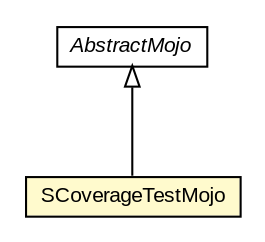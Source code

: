 #!/usr/local/bin/dot
#
# Class diagram 
# Generated by UMLGraph version R5_6-24-gf6e263 (http://www.umlgraph.org/)
#

digraph G {
	edge [fontname="arial",fontsize=10,labelfontname="arial",labelfontsize=10];
	node [fontname="arial",fontsize=10,shape=plaintext];
	nodesep=0.25;
	ranksep=0.5;
	// org.scoverage.plugin.SCoverageTestMojo
	c195 [label=<<table title="org.scoverage.plugin.SCoverageTestMojo" border="0" cellborder="1" cellspacing="0" cellpadding="2" port="p" bgcolor="lemonChiffon" href="./SCoverageTestMojo.html">
		<tr><td><table border="0" cellspacing="0" cellpadding="1">
<tr><td align="center" balign="center"> SCoverageTestMojo </td></tr>
		</table></td></tr>
		</table>>, URL="./SCoverageTestMojo.html", fontname="arial", fontcolor="black", fontsize=10.0];
	//org.scoverage.plugin.SCoverageTestMojo extends org.apache.maven.plugin.AbstractMojo
	c207:p -> c195:p [dir=back,arrowtail=empty];
	// org.apache.maven.plugin.AbstractMojo
	c207 [label=<<table title="org.apache.maven.plugin.AbstractMojo" border="0" cellborder="1" cellspacing="0" cellpadding="2" port="p">
		<tr><td><table border="0" cellspacing="0" cellpadding="1">
<tr><td align="center" balign="center"><font face="arial italic"> AbstractMojo </font></td></tr>
		</table></td></tr>
		</table>>, URL="null", fontname="arial", fontcolor="black", fontsize=10.0];
}

